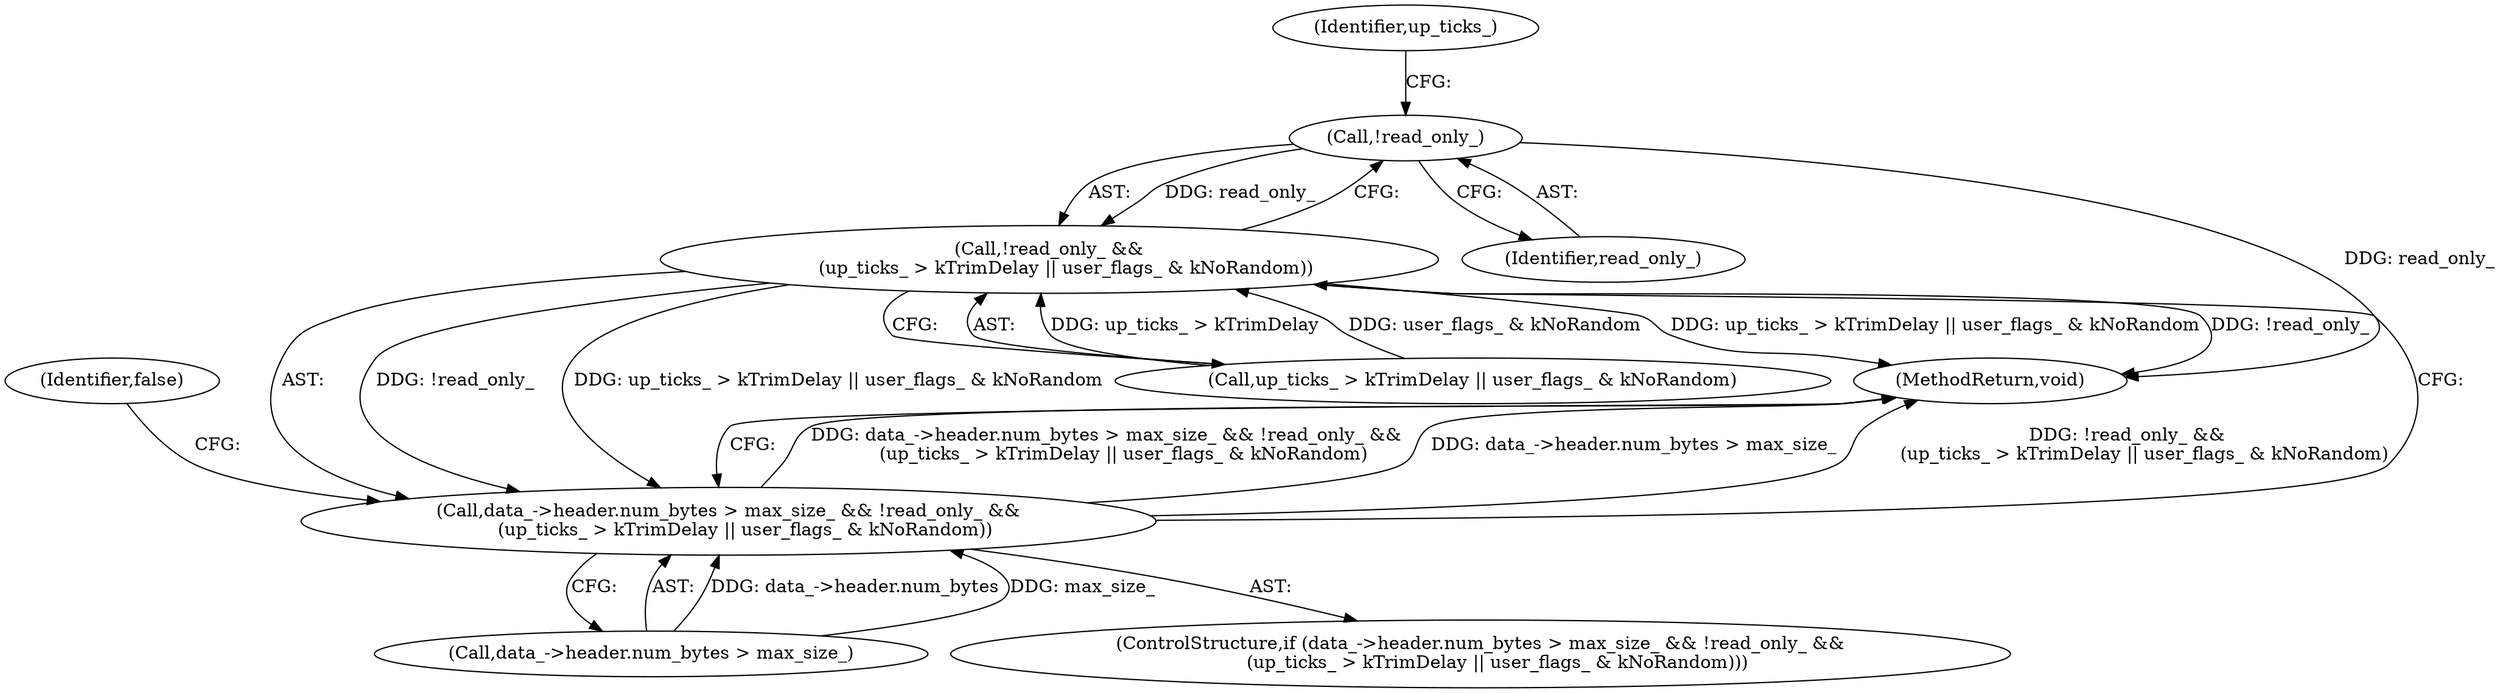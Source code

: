 digraph "1_Chrome_df5b1e1f88e013bc96107cc52c4a4f33a8238444_1@API" {
"1000113" [label="(Call,!read_only_)"];
"1000112" [label="(Call,!read_only_ &&\n      (up_ticks_ > kTrimDelay || user_flags_ & kNoRandom))"];
"1000104" [label="(Call,data_->header.num_bytes > max_size_ && !read_only_ &&\n      (up_ticks_ > kTrimDelay || user_flags_ & kNoRandom))"];
"1000114" [label="(Identifier,read_only_)"];
"1000117" [label="(Identifier,up_ticks_)"];
"1000115" [label="(Call,up_ticks_ > kTrimDelay || user_flags_ & kNoRandom)"];
"1000123" [label="(Identifier,false)"];
"1000124" [label="(MethodReturn,void)"];
"1000112" [label="(Call,!read_only_ &&\n      (up_ticks_ > kTrimDelay || user_flags_ & kNoRandom))"];
"1000105" [label="(Call,data_->header.num_bytes > max_size_)"];
"1000113" [label="(Call,!read_only_)"];
"1000103" [label="(ControlStructure,if (data_->header.num_bytes > max_size_ && !read_only_ &&\n      (up_ticks_ > kTrimDelay || user_flags_ & kNoRandom)))"];
"1000104" [label="(Call,data_->header.num_bytes > max_size_ && !read_only_ &&\n      (up_ticks_ > kTrimDelay || user_flags_ & kNoRandom))"];
"1000113" -> "1000112"  [label="AST: "];
"1000113" -> "1000114"  [label="CFG: "];
"1000114" -> "1000113"  [label="AST: "];
"1000117" -> "1000113"  [label="CFG: "];
"1000112" -> "1000113"  [label="CFG: "];
"1000113" -> "1000124"  [label="DDG: read_only_"];
"1000113" -> "1000112"  [label="DDG: read_only_"];
"1000112" -> "1000104"  [label="AST: "];
"1000112" -> "1000115"  [label="CFG: "];
"1000115" -> "1000112"  [label="AST: "];
"1000104" -> "1000112"  [label="CFG: "];
"1000112" -> "1000124"  [label="DDG: up_ticks_ > kTrimDelay || user_flags_ & kNoRandom"];
"1000112" -> "1000124"  [label="DDG: !read_only_"];
"1000112" -> "1000104"  [label="DDG: !read_only_"];
"1000112" -> "1000104"  [label="DDG: up_ticks_ > kTrimDelay || user_flags_ & kNoRandom"];
"1000115" -> "1000112"  [label="DDG: up_ticks_ > kTrimDelay"];
"1000115" -> "1000112"  [label="DDG: user_flags_ & kNoRandom"];
"1000104" -> "1000103"  [label="AST: "];
"1000104" -> "1000105"  [label="CFG: "];
"1000105" -> "1000104"  [label="AST: "];
"1000123" -> "1000104"  [label="CFG: "];
"1000124" -> "1000104"  [label="CFG: "];
"1000104" -> "1000124"  [label="DDG: data_->header.num_bytes > max_size_ && !read_only_ &&\n      (up_ticks_ > kTrimDelay || user_flags_ & kNoRandom)"];
"1000104" -> "1000124"  [label="DDG: data_->header.num_bytes > max_size_"];
"1000104" -> "1000124"  [label="DDG: !read_only_ &&\n      (up_ticks_ > kTrimDelay || user_flags_ & kNoRandom)"];
"1000105" -> "1000104"  [label="DDG: data_->header.num_bytes"];
"1000105" -> "1000104"  [label="DDG: max_size_"];
}

